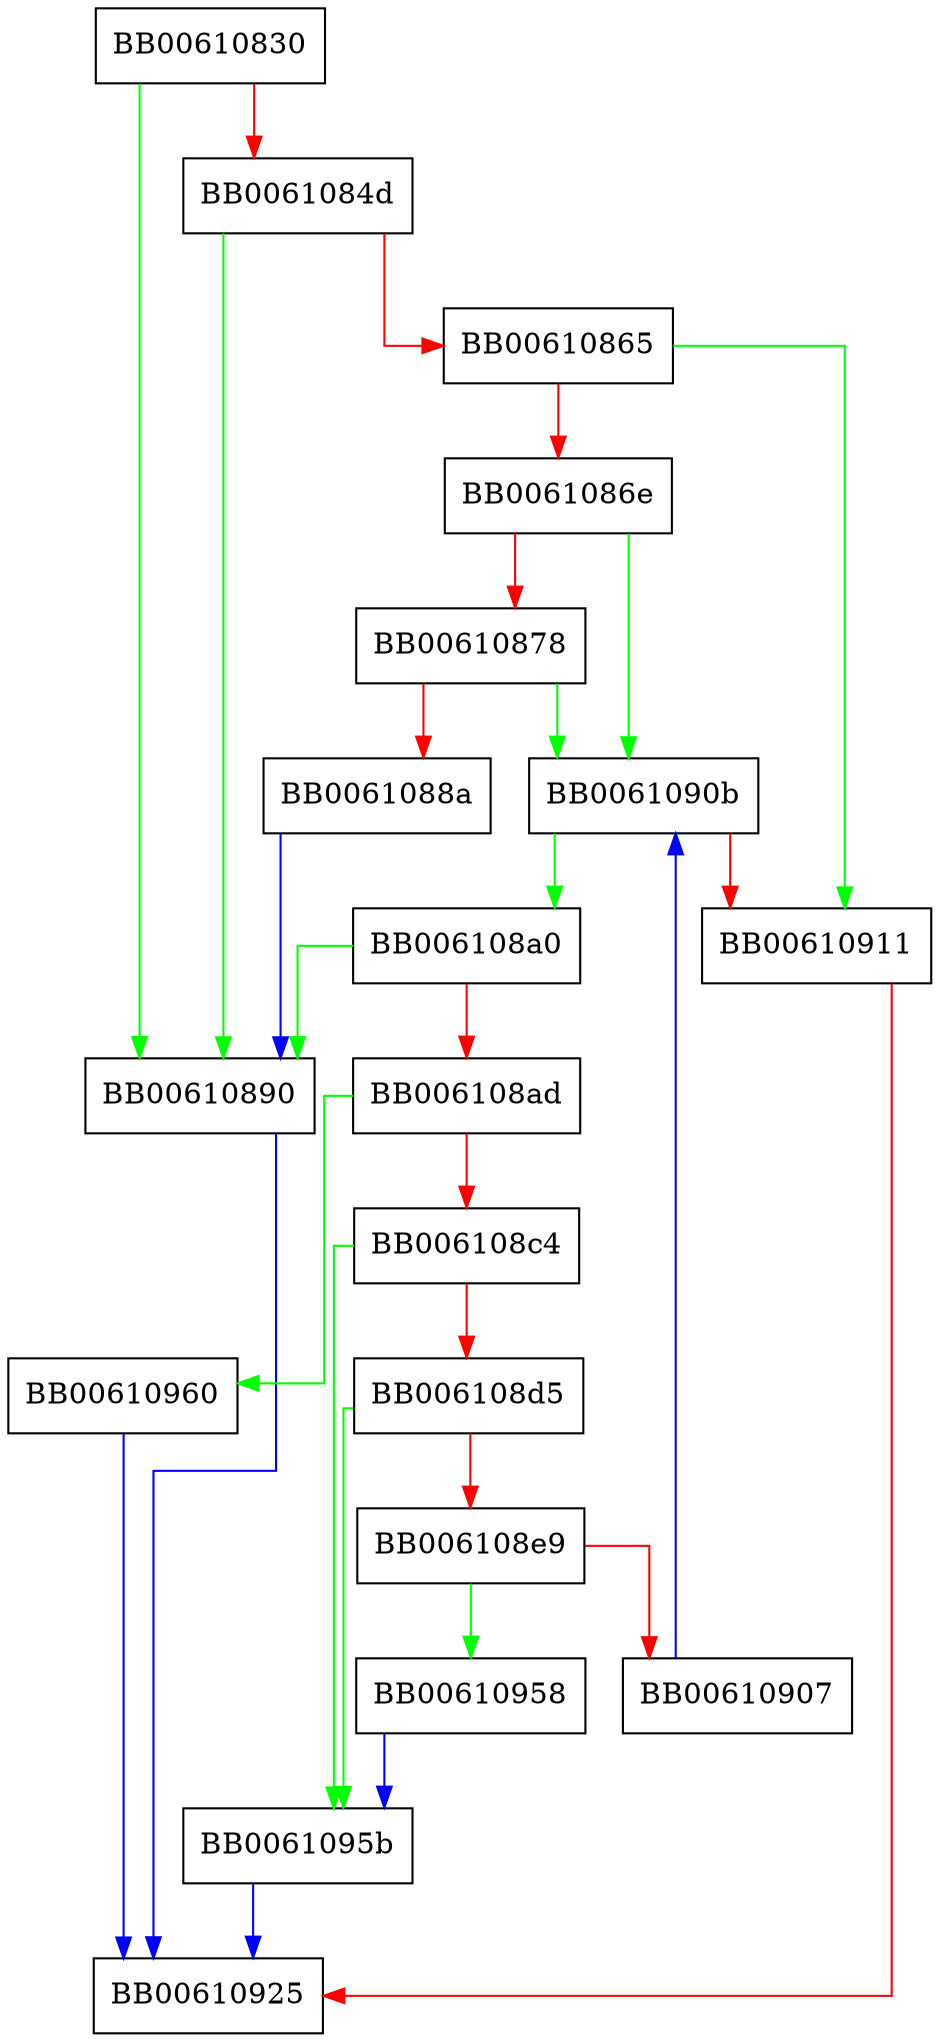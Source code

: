 digraph OCSP_url_svcloc_new {
  node [shape="box"];
  graph [splines=ortho];
  BB00610830 -> BB00610890 [color="green"];
  BB00610830 -> BB0061084d [color="red"];
  BB0061084d -> BB00610890 [color="green"];
  BB0061084d -> BB00610865 [color="red"];
  BB00610865 -> BB00610911 [color="green"];
  BB00610865 -> BB0061086e [color="red"];
  BB0061086e -> BB0061090b [color="green"];
  BB0061086e -> BB00610878 [color="red"];
  BB00610878 -> BB0061090b [color="green"];
  BB00610878 -> BB0061088a [color="red"];
  BB0061088a -> BB00610890 [color="blue"];
  BB00610890 -> BB00610925 [color="blue"];
  BB006108a0 -> BB00610890 [color="green"];
  BB006108a0 -> BB006108ad [color="red"];
  BB006108ad -> BB00610960 [color="green"];
  BB006108ad -> BB006108c4 [color="red"];
  BB006108c4 -> BB0061095b [color="green"];
  BB006108c4 -> BB006108d5 [color="red"];
  BB006108d5 -> BB0061095b [color="green"];
  BB006108d5 -> BB006108e9 [color="red"];
  BB006108e9 -> BB00610958 [color="green"];
  BB006108e9 -> BB00610907 [color="red"];
  BB00610907 -> BB0061090b [color="blue"];
  BB0061090b -> BB006108a0 [color="green"];
  BB0061090b -> BB00610911 [color="red"];
  BB00610911 -> BB00610925 [color="red"];
  BB00610958 -> BB0061095b [color="blue"];
  BB0061095b -> BB00610925 [color="blue"];
  BB00610960 -> BB00610925 [color="blue"];
}